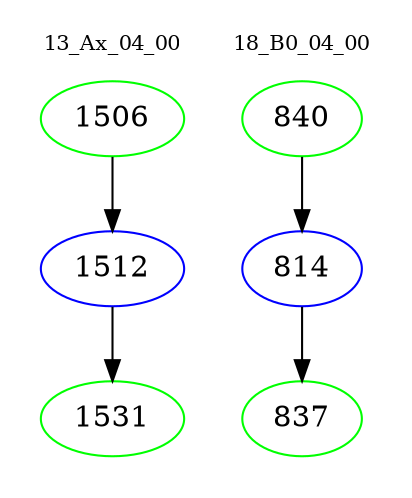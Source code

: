 digraph{
subgraph cluster_0 {
color = white
label = "13_Ax_04_00";
fontsize=10;
T0_1506 [label="1506", color="green"]
T0_1506 -> T0_1512 [color="black"]
T0_1512 [label="1512", color="blue"]
T0_1512 -> T0_1531 [color="black"]
T0_1531 [label="1531", color="green"]
}
subgraph cluster_1 {
color = white
label = "18_B0_04_00";
fontsize=10;
T1_840 [label="840", color="green"]
T1_840 -> T1_814 [color="black"]
T1_814 [label="814", color="blue"]
T1_814 -> T1_837 [color="black"]
T1_837 [label="837", color="green"]
}
}
